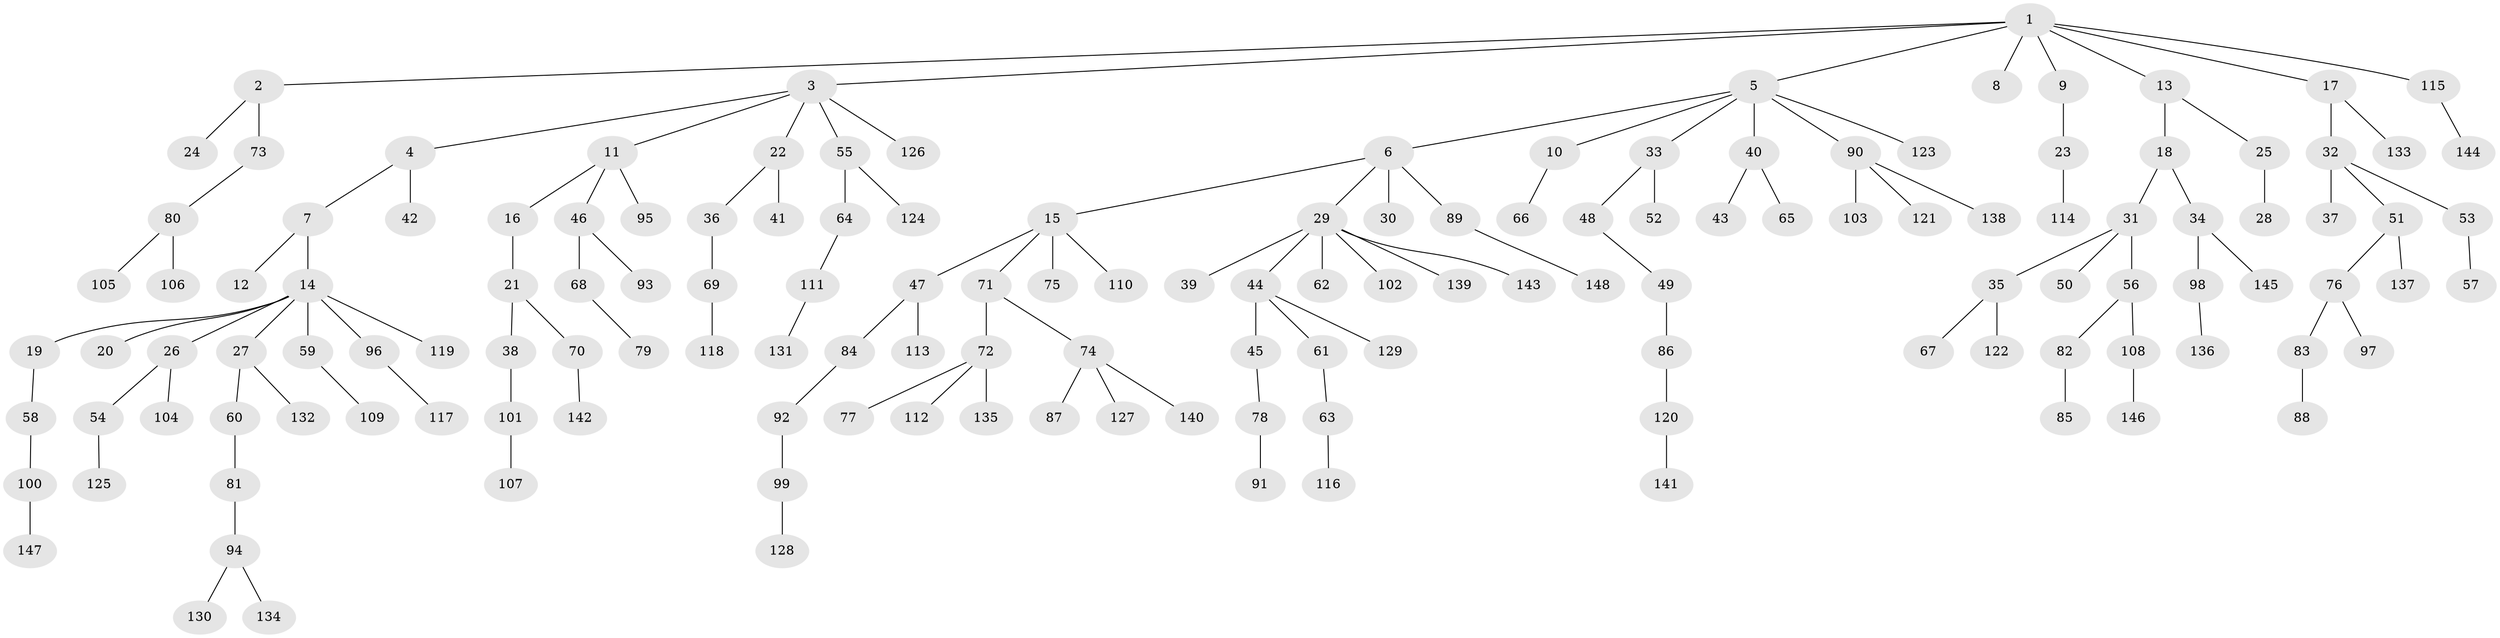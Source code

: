// Generated by graph-tools (version 1.1) at 2025/02/03/09/25 03:02:22]
// undirected, 148 vertices, 147 edges
graph export_dot {
graph [start="1"]
  node [color=gray90,style=filled];
  1;
  2;
  3;
  4;
  5;
  6;
  7;
  8;
  9;
  10;
  11;
  12;
  13;
  14;
  15;
  16;
  17;
  18;
  19;
  20;
  21;
  22;
  23;
  24;
  25;
  26;
  27;
  28;
  29;
  30;
  31;
  32;
  33;
  34;
  35;
  36;
  37;
  38;
  39;
  40;
  41;
  42;
  43;
  44;
  45;
  46;
  47;
  48;
  49;
  50;
  51;
  52;
  53;
  54;
  55;
  56;
  57;
  58;
  59;
  60;
  61;
  62;
  63;
  64;
  65;
  66;
  67;
  68;
  69;
  70;
  71;
  72;
  73;
  74;
  75;
  76;
  77;
  78;
  79;
  80;
  81;
  82;
  83;
  84;
  85;
  86;
  87;
  88;
  89;
  90;
  91;
  92;
  93;
  94;
  95;
  96;
  97;
  98;
  99;
  100;
  101;
  102;
  103;
  104;
  105;
  106;
  107;
  108;
  109;
  110;
  111;
  112;
  113;
  114;
  115;
  116;
  117;
  118;
  119;
  120;
  121;
  122;
  123;
  124;
  125;
  126;
  127;
  128;
  129;
  130;
  131;
  132;
  133;
  134;
  135;
  136;
  137;
  138;
  139;
  140;
  141;
  142;
  143;
  144;
  145;
  146;
  147;
  148;
  1 -- 2;
  1 -- 3;
  1 -- 5;
  1 -- 8;
  1 -- 9;
  1 -- 13;
  1 -- 17;
  1 -- 115;
  2 -- 24;
  2 -- 73;
  3 -- 4;
  3 -- 11;
  3 -- 22;
  3 -- 55;
  3 -- 126;
  4 -- 7;
  4 -- 42;
  5 -- 6;
  5 -- 10;
  5 -- 33;
  5 -- 40;
  5 -- 90;
  5 -- 123;
  6 -- 15;
  6 -- 29;
  6 -- 30;
  6 -- 89;
  7 -- 12;
  7 -- 14;
  9 -- 23;
  10 -- 66;
  11 -- 16;
  11 -- 46;
  11 -- 95;
  13 -- 18;
  13 -- 25;
  14 -- 19;
  14 -- 20;
  14 -- 26;
  14 -- 27;
  14 -- 59;
  14 -- 96;
  14 -- 119;
  15 -- 47;
  15 -- 71;
  15 -- 75;
  15 -- 110;
  16 -- 21;
  17 -- 32;
  17 -- 133;
  18 -- 31;
  18 -- 34;
  19 -- 58;
  21 -- 38;
  21 -- 70;
  22 -- 36;
  22 -- 41;
  23 -- 114;
  25 -- 28;
  26 -- 54;
  26 -- 104;
  27 -- 60;
  27 -- 132;
  29 -- 39;
  29 -- 44;
  29 -- 62;
  29 -- 102;
  29 -- 139;
  29 -- 143;
  31 -- 35;
  31 -- 50;
  31 -- 56;
  32 -- 37;
  32 -- 51;
  32 -- 53;
  33 -- 48;
  33 -- 52;
  34 -- 98;
  34 -- 145;
  35 -- 67;
  35 -- 122;
  36 -- 69;
  38 -- 101;
  40 -- 43;
  40 -- 65;
  44 -- 45;
  44 -- 61;
  44 -- 129;
  45 -- 78;
  46 -- 68;
  46 -- 93;
  47 -- 84;
  47 -- 113;
  48 -- 49;
  49 -- 86;
  51 -- 76;
  51 -- 137;
  53 -- 57;
  54 -- 125;
  55 -- 64;
  55 -- 124;
  56 -- 82;
  56 -- 108;
  58 -- 100;
  59 -- 109;
  60 -- 81;
  61 -- 63;
  63 -- 116;
  64 -- 111;
  68 -- 79;
  69 -- 118;
  70 -- 142;
  71 -- 72;
  71 -- 74;
  72 -- 77;
  72 -- 112;
  72 -- 135;
  73 -- 80;
  74 -- 87;
  74 -- 127;
  74 -- 140;
  76 -- 83;
  76 -- 97;
  78 -- 91;
  80 -- 105;
  80 -- 106;
  81 -- 94;
  82 -- 85;
  83 -- 88;
  84 -- 92;
  86 -- 120;
  89 -- 148;
  90 -- 103;
  90 -- 121;
  90 -- 138;
  92 -- 99;
  94 -- 130;
  94 -- 134;
  96 -- 117;
  98 -- 136;
  99 -- 128;
  100 -- 147;
  101 -- 107;
  108 -- 146;
  111 -- 131;
  115 -- 144;
  120 -- 141;
}
